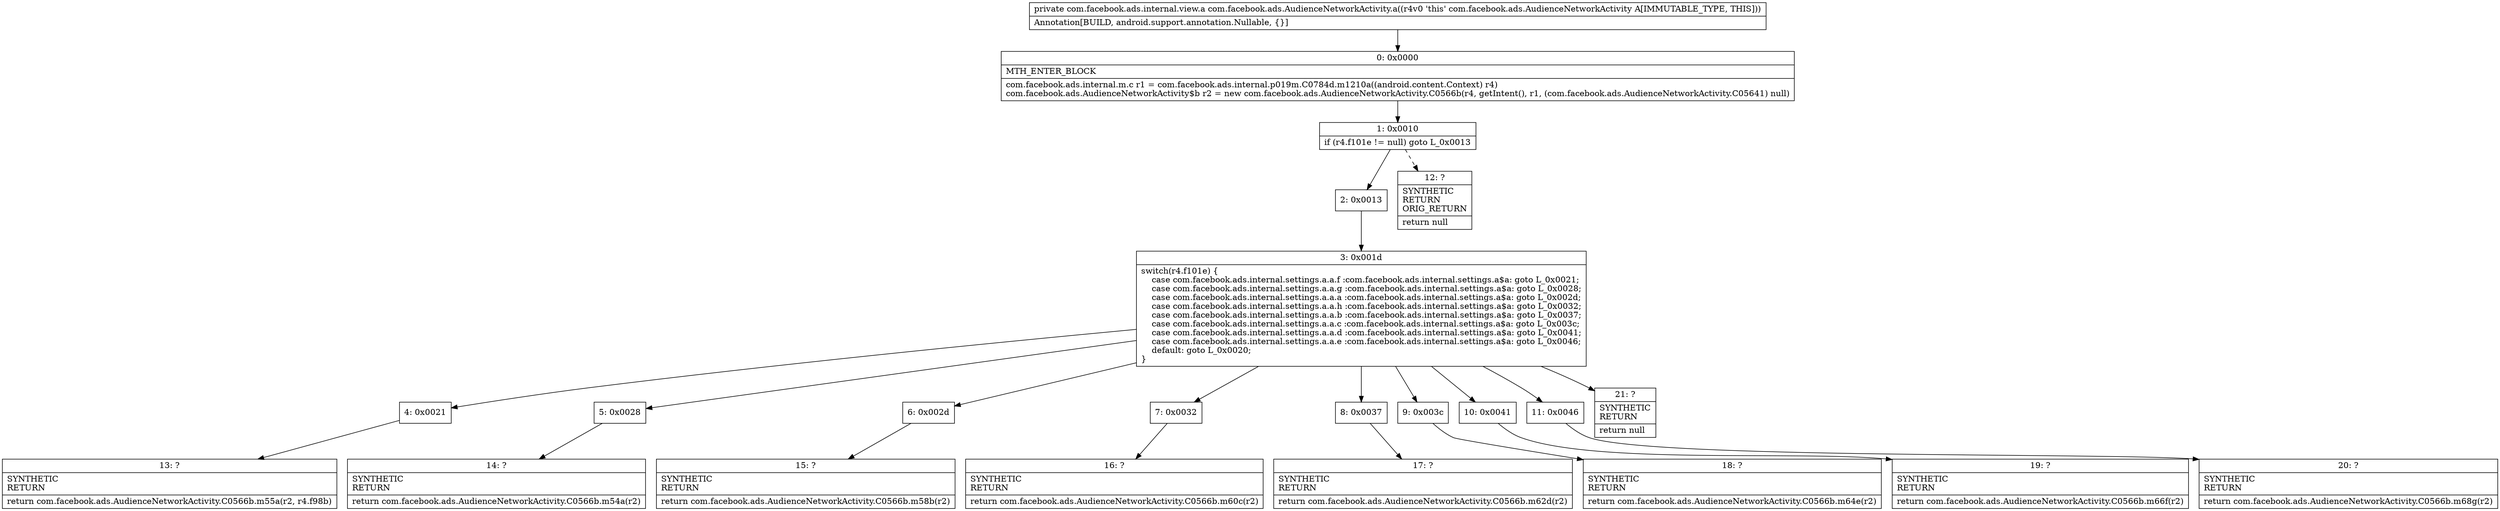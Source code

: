 digraph "CFG forcom.facebook.ads.AudienceNetworkActivity.a()Lcom\/facebook\/ads\/internal\/view\/a;" {
Node_0 [shape=record,label="{0\:\ 0x0000|MTH_ENTER_BLOCK\l|com.facebook.ads.internal.m.c r1 = com.facebook.ads.internal.p019m.C0784d.m1210a((android.content.Context) r4)\lcom.facebook.ads.AudienceNetworkActivity$b r2 = new com.facebook.ads.AudienceNetworkActivity.C0566b(r4, getIntent(), r1, (com.facebook.ads.AudienceNetworkActivity.C05641) null)\l}"];
Node_1 [shape=record,label="{1\:\ 0x0010|if (r4.f101e != null) goto L_0x0013\l}"];
Node_2 [shape=record,label="{2\:\ 0x0013}"];
Node_3 [shape=record,label="{3\:\ 0x001d|switch(r4.f101e) \{\l    case com.facebook.ads.internal.settings.a.a.f :com.facebook.ads.internal.settings.a$a: goto L_0x0021;\l    case com.facebook.ads.internal.settings.a.a.g :com.facebook.ads.internal.settings.a$a: goto L_0x0028;\l    case com.facebook.ads.internal.settings.a.a.a :com.facebook.ads.internal.settings.a$a: goto L_0x002d;\l    case com.facebook.ads.internal.settings.a.a.h :com.facebook.ads.internal.settings.a$a: goto L_0x0032;\l    case com.facebook.ads.internal.settings.a.a.b :com.facebook.ads.internal.settings.a$a: goto L_0x0037;\l    case com.facebook.ads.internal.settings.a.a.c :com.facebook.ads.internal.settings.a$a: goto L_0x003c;\l    case com.facebook.ads.internal.settings.a.a.d :com.facebook.ads.internal.settings.a$a: goto L_0x0041;\l    case com.facebook.ads.internal.settings.a.a.e :com.facebook.ads.internal.settings.a$a: goto L_0x0046;\l    default: goto L_0x0020;\l\}\l}"];
Node_4 [shape=record,label="{4\:\ 0x0021}"];
Node_5 [shape=record,label="{5\:\ 0x0028}"];
Node_6 [shape=record,label="{6\:\ 0x002d}"];
Node_7 [shape=record,label="{7\:\ 0x0032}"];
Node_8 [shape=record,label="{8\:\ 0x0037}"];
Node_9 [shape=record,label="{9\:\ 0x003c}"];
Node_10 [shape=record,label="{10\:\ 0x0041}"];
Node_11 [shape=record,label="{11\:\ 0x0046}"];
Node_12 [shape=record,label="{12\:\ ?|SYNTHETIC\lRETURN\lORIG_RETURN\l|return null\l}"];
Node_13 [shape=record,label="{13\:\ ?|SYNTHETIC\lRETURN\l|return com.facebook.ads.AudienceNetworkActivity.C0566b.m55a(r2, r4.f98b)\l}"];
Node_14 [shape=record,label="{14\:\ ?|SYNTHETIC\lRETURN\l|return com.facebook.ads.AudienceNetworkActivity.C0566b.m54a(r2)\l}"];
Node_15 [shape=record,label="{15\:\ ?|SYNTHETIC\lRETURN\l|return com.facebook.ads.AudienceNetworkActivity.C0566b.m58b(r2)\l}"];
Node_16 [shape=record,label="{16\:\ ?|SYNTHETIC\lRETURN\l|return com.facebook.ads.AudienceNetworkActivity.C0566b.m60c(r2)\l}"];
Node_17 [shape=record,label="{17\:\ ?|SYNTHETIC\lRETURN\l|return com.facebook.ads.AudienceNetworkActivity.C0566b.m62d(r2)\l}"];
Node_18 [shape=record,label="{18\:\ ?|SYNTHETIC\lRETURN\l|return com.facebook.ads.AudienceNetworkActivity.C0566b.m64e(r2)\l}"];
Node_19 [shape=record,label="{19\:\ ?|SYNTHETIC\lRETURN\l|return com.facebook.ads.AudienceNetworkActivity.C0566b.m66f(r2)\l}"];
Node_20 [shape=record,label="{20\:\ ?|SYNTHETIC\lRETURN\l|return com.facebook.ads.AudienceNetworkActivity.C0566b.m68g(r2)\l}"];
Node_21 [shape=record,label="{21\:\ ?|SYNTHETIC\lRETURN\l|return null\l}"];
MethodNode[shape=record,label="{private com.facebook.ads.internal.view.a com.facebook.ads.AudienceNetworkActivity.a((r4v0 'this' com.facebook.ads.AudienceNetworkActivity A[IMMUTABLE_TYPE, THIS]))  | Annotation[BUILD, android.support.annotation.Nullable, \{\}]\l}"];
MethodNode -> Node_0;
Node_0 -> Node_1;
Node_1 -> Node_2;
Node_1 -> Node_12[style=dashed];
Node_2 -> Node_3;
Node_3 -> Node_4;
Node_3 -> Node_5;
Node_3 -> Node_6;
Node_3 -> Node_7;
Node_3 -> Node_8;
Node_3 -> Node_9;
Node_3 -> Node_10;
Node_3 -> Node_11;
Node_3 -> Node_21;
Node_4 -> Node_13;
Node_5 -> Node_14;
Node_6 -> Node_15;
Node_7 -> Node_16;
Node_8 -> Node_17;
Node_9 -> Node_18;
Node_10 -> Node_19;
Node_11 -> Node_20;
}

